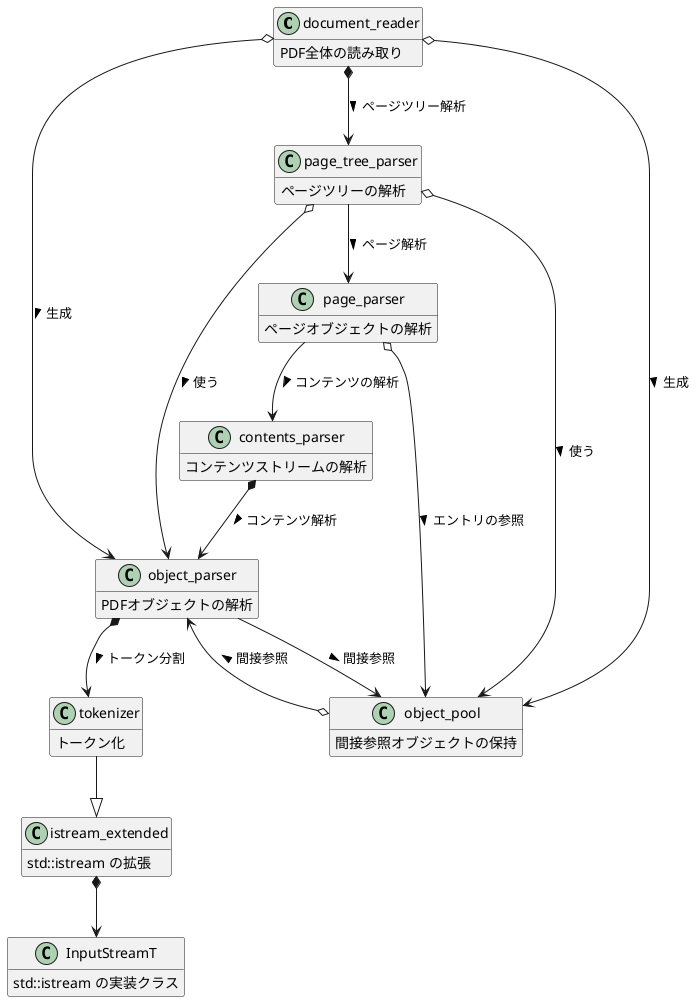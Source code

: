 @startuml overall
hide empty members
class document_reader {
	PDF全体の読み取り
}
document_reader o--> object_parser : > 生成
document_reader o--> object_pool : > 生成
document_reader *--> page_tree_parser : > ページツリー解析

class object_parser {
	PDFオブジェクトの解析
}
class object_pool {
	間接参照オブジェクトの保持
}
class page_tree_parser {
	ページツリーの解析
}
object_parser *--> tokenizer : > トークン分割
object_parser --> object_pool : > 間接参照
object_pool o--> object_parser : > 間接参照
page_tree_parser o--> object_parser : > 使う
page_tree_parser o--> object_pool : > 使う
page_tree_parser --> page_parser : > ページ解析

class tokenizer {
	トークン化
}
tokenizer --|> istream_extended

class istream_extended {
	std::istream の拡張
}
istream_extended *--> InputStreamT

class InputStreamT {
	std::istream の実装クラス
}

class page_parser {
	ページオブジェクトの解析
}
page_parser o--> object_pool : > エントリの参照
page_parser --> contents_parser : > コンテンツの解析

class contents_parser {
	コンテンツストリームの解析
}
contents_parser *--> object_parser : > コンテンツ解析
@enduml
